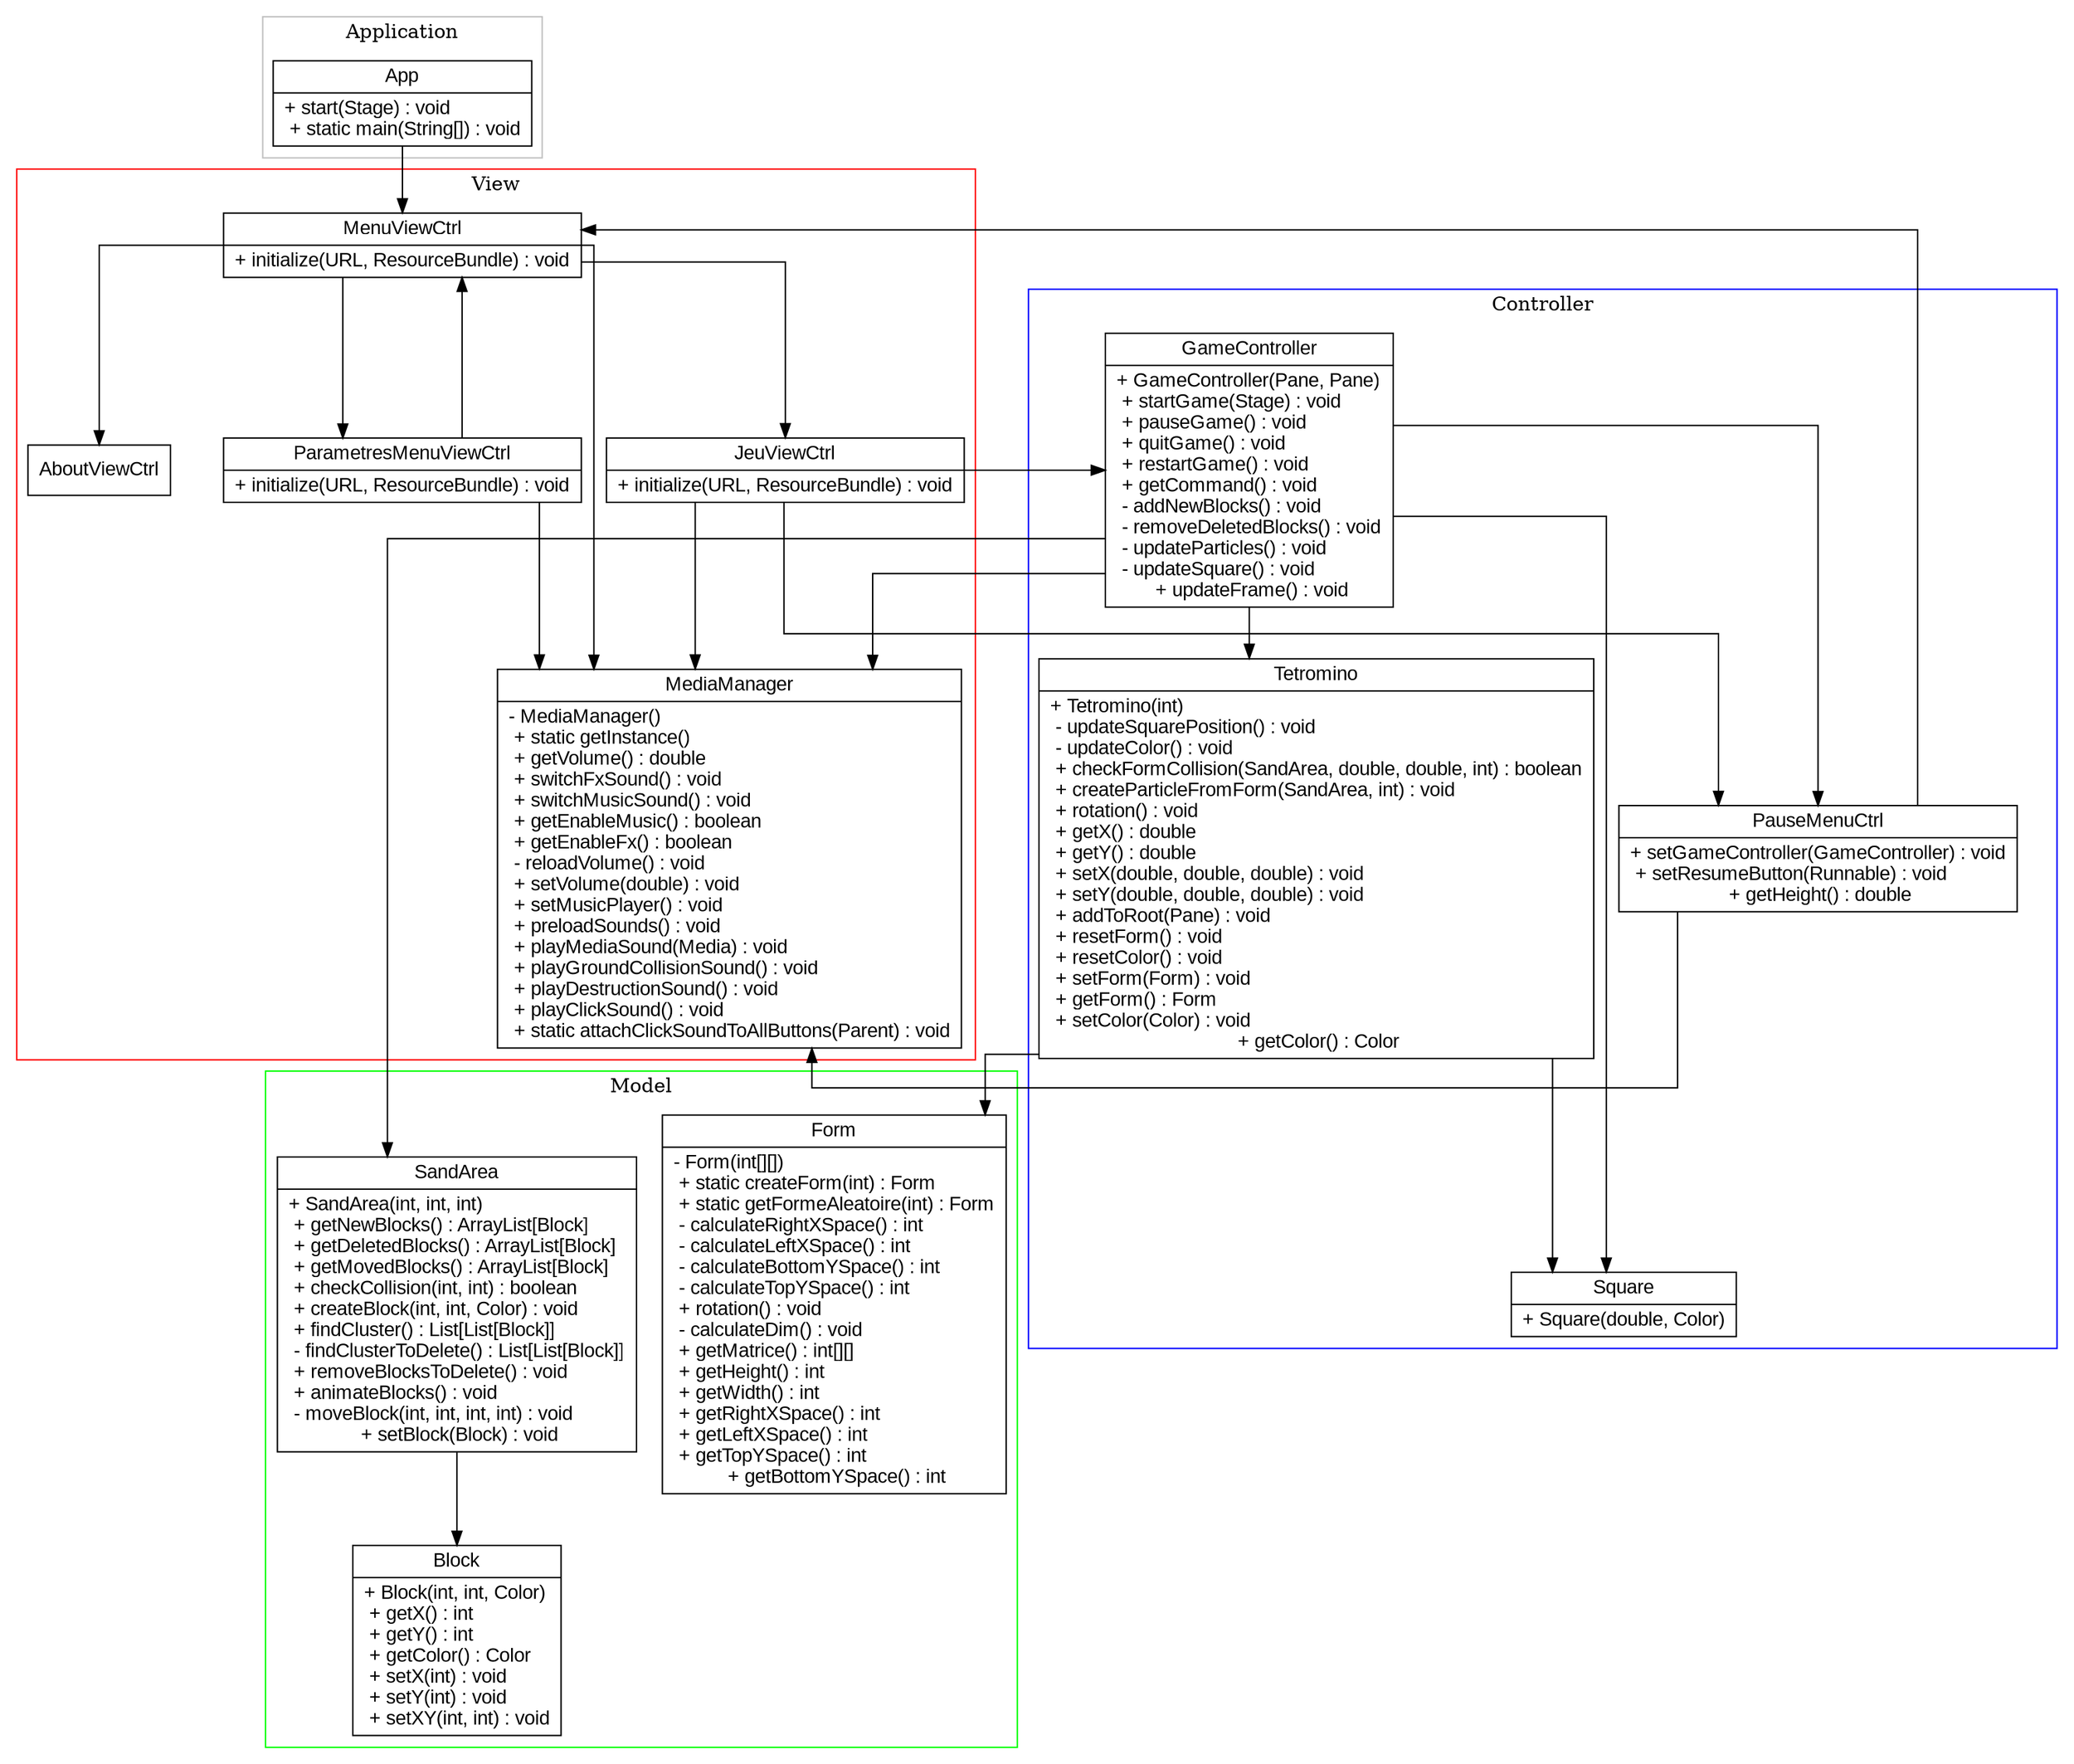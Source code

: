 digraph UML {
  rankdir=TB;
  splines=ortho;
  node [shape=record, fontname=Arial];

  subgraph cluster_App {
    label="Application";
    color=gray;
    App [label="{App| + start(Stage) : void\l + static main(String[]) : void}"];
  }

  subgraph cluster_View {
    label="View";
    color=red;
    MenuViewCtrl [label="{MenuViewCtrl| + initialize(URL, ResourceBundle) : void}"];
    JeuViewCtrl [label="{JeuViewCtrl| + initialize(URL, ResourceBundle) : void}"];
    ParametresMenuViewCtrl [label="{ParametresMenuViewCtrl| + initialize(URL, ResourceBundle) : void}"];
    AboutViewCtrl [label="AboutViewCtrl"];
    MediaManager [label="{MediaManager| - MediaManager()\l + static getInstance()\l + getVolume() : double\l + switchFxSound() : void\l + switchMusicSound() : void\l + getEnableMusic() : boolean\l + getEnableFx() : boolean\l - reloadVolume() : void\l + setVolume(double) : void\l + setMusicPlayer() : void\l + preloadSounds() : void\l + playMediaSound(Media) : void\l + playGroundCollisionSound() : void\l + playDestructionSound() : void\l + playClickSound() : void\l + static attachClickSoundToAllButtons(Parent) : void}"];
  }

  subgraph cluster_Controller {
    label="Controller";
    color=blue;
    GameController [label="{GameController| + GameController(Pane, Pane)\l + startGame(Stage) : void\l + pauseGame() : void\l + quitGame() : void\l + restartGame() : void\l + getCommand() : void\l - addNewBlocks() : void\l - removeDeletedBlocks() : void\l - updateParticles() : void\l - updateSquare() : void\l + updateFrame() : void}"];
    PauseMenuCtrl [label="{PauseMenuCtrl| + setGameController(GameController) : void\l + setResumeButton(Runnable) : void\l + getHeight() : double}"];
    Tetromino [label="{Tetromino| + Tetromino(int)\l - updateSquarePosition() : void\l - updateColor() : void\l + checkFormCollision(SandArea, double, double, int) : boolean\l + createParticleFromForm(SandArea, int) : void\l + rotation() : void\l + getX() : double\l + getY() : double\l + setX(double, double, double) : void\l + setY(double, double, double) : void\l + addToRoot(Pane) : void\l + resetForm() : void\l + resetColor() : void\l + setForm(Form) : void\l + getForm() : Form\l + setColor(Color) : void\l + getColor() : Color}"];
    Square [label="{Square| + Square(double, Color)}"];
  }

  subgraph cluster_Model {
    label="Model";
    color=green;
    Form [label="{Form| - Form(int[][])\l + static createForm(int) : Form\l + static getFormeAleatoire(int) : Form\l - calculateRightXSpace() : int\l - calculateLeftXSpace() : int\l - calculateBottomYSpace() : int\l - calculateTopYSpace() : int\l + rotation() : void\l - calculateDim() : void\l + getMatrice() : int[][]\l + getHeight() : int\l + getWidth() : int\l + getRightXSpace() : int\l + getLeftXSpace() : int\l + getTopYSpace() : int\l + getBottomYSpace() : int}"];
    Block [label="{Block| + Block(int, int, Color)\l + getX() : int\l + getY() : int\l + getColor() : Color\l + setX(int) : void\l + setY(int) : void\l + setXY(int, int) : void}"];
    SandArea [label="{SandArea| + SandArea(int, int, int)\l + getNewBlocks() : ArrayList[Block]\l + getDeletedBlocks() : ArrayList[Block]\l + getMovedBlocks() : ArrayList[Block]\l + checkCollision(int, int) : boolean\l + createBlock(int, int, Color) : void\l + findCluster() : List[List[Block]]\l - findClusterToDelete() : List[List[Block]]\l + removeBlocksToDelete() : void\l + animateBlocks() : void\l - moveBlock(int, int, int, int) : void\l + setBlock(Block) : void}"];
  }

  // Relations (arêtes)
  App -> MenuViewCtrl;
  MenuViewCtrl -> MediaManager;
  MenuViewCtrl -> JeuViewCtrl;
  MenuViewCtrl -> ParametresMenuViewCtrl;
  MenuViewCtrl -> AboutViewCtrl;

  ParametresMenuViewCtrl -> MenuViewCtrl;
  ParametresMenuViewCtrl -> MediaManager;

  JeuViewCtrl -> GameController;
  JeuViewCtrl -> PauseMenuCtrl;
  JeuViewCtrl -> MediaManager;

  GameController -> SandArea;
  GameController -> Tetromino;
  GameController -> PauseMenuCtrl;
  GameController -> Square;
  GameController -> MediaManager;

  SandArea -> Block;

  Tetromino -> Square;
  Tetromino -> Form;

  PauseMenuCtrl -> MediaManager;
  PauseMenuCtrl -> MenuViewCtrl;
}
